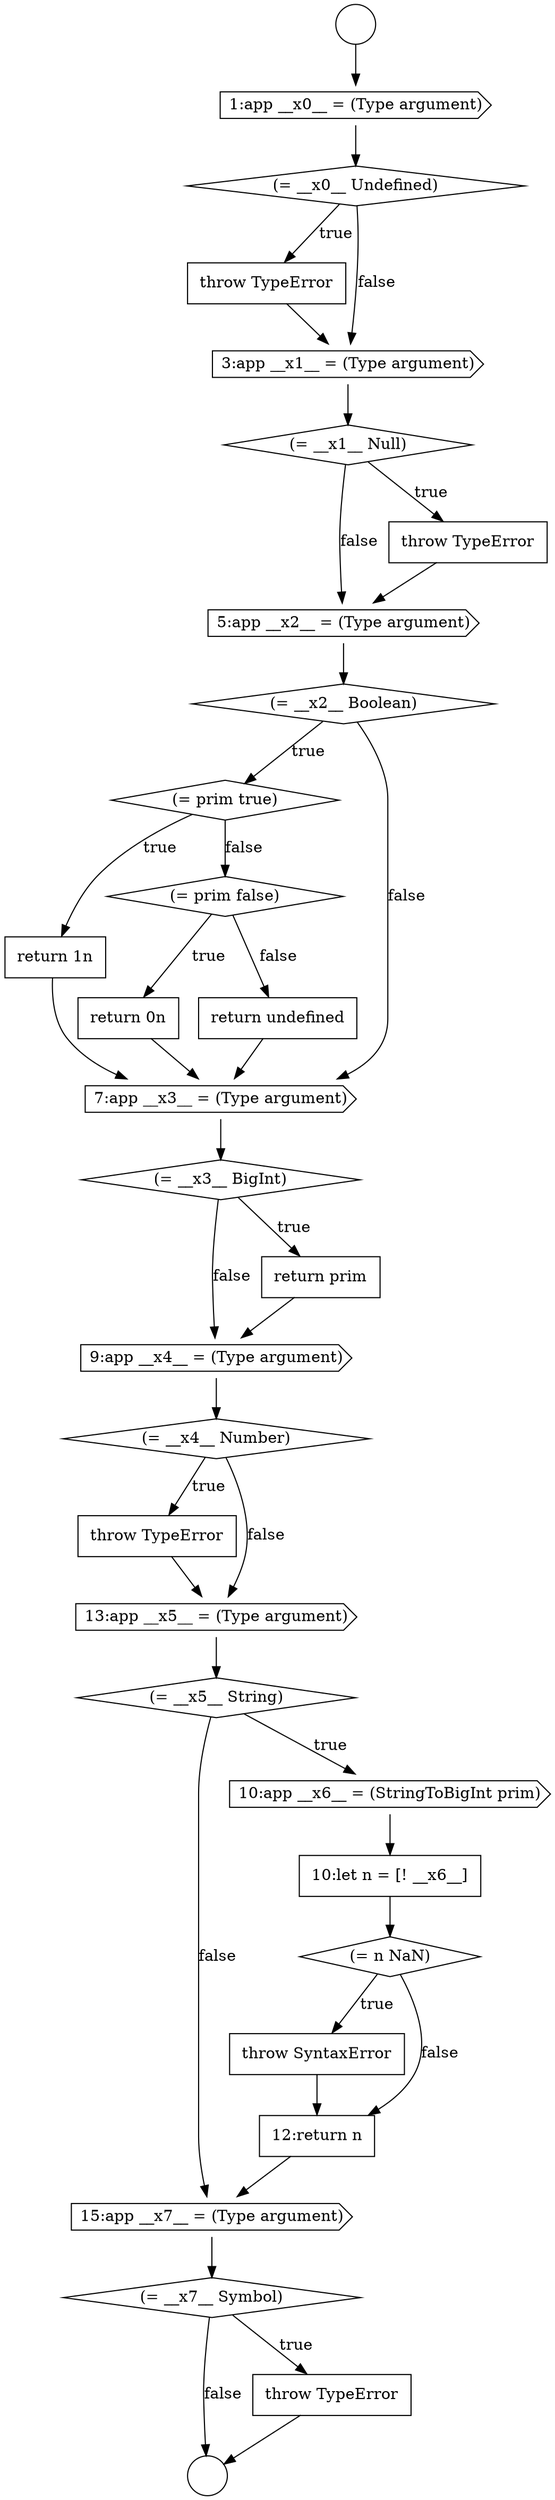digraph {
  node21353 [shape=cds, label=<<font color="black">15:app __x7__ = (Type argument)</font>> color="black" fillcolor="white" style=filled]
  node21343 [shape=cds, label=<<font color="black">9:app __x4__ = (Type argument)</font>> color="black" fillcolor="white" style=filled]
  node21342 [shape=none, margin=0, label=<<font color="black">
    <table border="0" cellborder="1" cellspacing="0" cellpadding="10">
      <tr><td align="left">return prim</td></tr>
    </table>
  </font>> color="black" fillcolor="white" style=filled]
  node21345 [shape=none, margin=0, label=<<font color="black">
    <table border="0" cellborder="1" cellspacing="0" cellpadding="10">
      <tr><td align="left">throw TypeError</td></tr>
    </table>
  </font>> color="black" fillcolor="white" style=filled]
  node21338 [shape=none, margin=0, label=<<font color="black">
    <table border="0" cellborder="1" cellspacing="0" cellpadding="10">
      <tr><td align="left">return 0n</td></tr>
    </table>
  </font>> color="black" fillcolor="white" style=filled]
  node21349 [shape=none, margin=0, label=<<font color="black">
    <table border="0" cellborder="1" cellspacing="0" cellpadding="10">
      <tr><td align="left">10:let n = [! __x6__]</td></tr>
    </table>
  </font>> color="black" fillcolor="white" style=filled]
  node21336 [shape=none, margin=0, label=<<font color="black">
    <table border="0" cellborder="1" cellspacing="0" cellpadding="10">
      <tr><td align="left">return 1n</td></tr>
    </table>
  </font>> color="black" fillcolor="white" style=filled]
  node21337 [shape=diamond, label=<<font color="black">(= prim false)</font>> color="black" fillcolor="white" style=filled]
  node21333 [shape=cds, label=<<font color="black">5:app __x2__ = (Type argument)</font>> color="black" fillcolor="white" style=filled]
  node21347 [shape=diamond, label=<<font color="black">(= __x5__ String)</font>> color="black" fillcolor="white" style=filled]
  node21334 [shape=diamond, label=<<font color="black">(= __x2__ Boolean)</font>> color="black" fillcolor="white" style=filled]
  node21344 [shape=diamond, label=<<font color="black">(= __x4__ Number)</font>> color="black" fillcolor="white" style=filled]
  node21351 [shape=none, margin=0, label=<<font color="black">
    <table border="0" cellborder="1" cellspacing="0" cellpadding="10">
      <tr><td align="left">throw SyntaxError</td></tr>
    </table>
  </font>> color="black" fillcolor="white" style=filled]
  node21331 [shape=diamond, label=<<font color="black">(= __x1__ Null)</font>> color="black" fillcolor="white" style=filled]
  node21348 [shape=cds, label=<<font color="black">10:app __x6__ = (StringToBigInt prim)</font>> color="black" fillcolor="white" style=filled]
  node21326 [shape=circle label=" " color="black" fillcolor="white" style=filled]
  node21354 [shape=diamond, label=<<font color="black">(= __x7__ Symbol)</font>> color="black" fillcolor="white" style=filled]
  node21339 [shape=none, margin=0, label=<<font color="black">
    <table border="0" cellborder="1" cellspacing="0" cellpadding="10">
      <tr><td align="left">return undefined</td></tr>
    </table>
  </font>> color="black" fillcolor="white" style=filled]
  node21335 [shape=diamond, label=<<font color="black">(= prim true)</font>> color="black" fillcolor="white" style=filled]
  node21352 [shape=none, margin=0, label=<<font color="black">
    <table border="0" cellborder="1" cellspacing="0" cellpadding="10">
      <tr><td align="left">12:return n</td></tr>
    </table>
  </font>> color="black" fillcolor="white" style=filled]
  node21325 [shape=circle label=" " color="black" fillcolor="white" style=filled]
  node21332 [shape=none, margin=0, label=<<font color="black">
    <table border="0" cellborder="1" cellspacing="0" cellpadding="10">
      <tr><td align="left">throw TypeError</td></tr>
    </table>
  </font>> color="black" fillcolor="white" style=filled]
  node21346 [shape=cds, label=<<font color="black">13:app __x5__ = (Type argument)</font>> color="black" fillcolor="white" style=filled]
  node21341 [shape=diamond, label=<<font color="black">(= __x3__ BigInt)</font>> color="black" fillcolor="white" style=filled]
  node21329 [shape=none, margin=0, label=<<font color="black">
    <table border="0" cellborder="1" cellspacing="0" cellpadding="10">
      <tr><td align="left">throw TypeError</td></tr>
    </table>
  </font>> color="black" fillcolor="white" style=filled]
  node21350 [shape=diamond, label=<<font color="black">(= n NaN)</font>> color="black" fillcolor="white" style=filled]
  node21328 [shape=diamond, label=<<font color="black">(= __x0__ Undefined)</font>> color="black" fillcolor="white" style=filled]
  node21327 [shape=cds, label=<<font color="black">1:app __x0__ = (Type argument)</font>> color="black" fillcolor="white" style=filled]
  node21330 [shape=cds, label=<<font color="black">3:app __x1__ = (Type argument)</font>> color="black" fillcolor="white" style=filled]
  node21355 [shape=none, margin=0, label=<<font color="black">
    <table border="0" cellborder="1" cellspacing="0" cellpadding="10">
      <tr><td align="left">throw TypeError</td></tr>
    </table>
  </font>> color="black" fillcolor="white" style=filled]
  node21340 [shape=cds, label=<<font color="black">7:app __x3__ = (Type argument)</font>> color="black" fillcolor="white" style=filled]
  node21335 -> node21336 [label=<<font color="black">true</font>> color="black"]
  node21335 -> node21337 [label=<<font color="black">false</font>> color="black"]
  node21330 -> node21331 [ color="black"]
  node21332 -> node21333 [ color="black"]
  node21333 -> node21334 [ color="black"]
  node21329 -> node21330 [ color="black"]
  node21349 -> node21350 [ color="black"]
  node21346 -> node21347 [ color="black"]
  node21354 -> node21355 [label=<<font color="black">true</font>> color="black"]
  node21354 -> node21326 [label=<<font color="black">false</font>> color="black"]
  node21353 -> node21354 [ color="black"]
  node21343 -> node21344 [ color="black"]
  node21344 -> node21345 [label=<<font color="black">true</font>> color="black"]
  node21344 -> node21346 [label=<<font color="black">false</font>> color="black"]
  node21342 -> node21343 [ color="black"]
  node21341 -> node21342 [label=<<font color="black">true</font>> color="black"]
  node21341 -> node21343 [label=<<font color="black">false</font>> color="black"]
  node21338 -> node21340 [ color="black"]
  node21350 -> node21351 [label=<<font color="black">true</font>> color="black"]
  node21350 -> node21352 [label=<<font color="black">false</font>> color="black"]
  node21327 -> node21328 [ color="black"]
  node21337 -> node21338 [label=<<font color="black">true</font>> color="black"]
  node21337 -> node21339 [label=<<font color="black">false</font>> color="black"]
  node21339 -> node21340 [ color="black"]
  node21334 -> node21335 [label=<<font color="black">true</font>> color="black"]
  node21334 -> node21340 [label=<<font color="black">false</font>> color="black"]
  node21336 -> node21340 [ color="black"]
  node21331 -> node21332 [label=<<font color="black">true</font>> color="black"]
  node21331 -> node21333 [label=<<font color="black">false</font>> color="black"]
  node21340 -> node21341 [ color="black"]
  node21352 -> node21353 [ color="black"]
  node21345 -> node21346 [ color="black"]
  node21355 -> node21326 [ color="black"]
  node21325 -> node21327 [ color="black"]
  node21328 -> node21329 [label=<<font color="black">true</font>> color="black"]
  node21328 -> node21330 [label=<<font color="black">false</font>> color="black"]
  node21351 -> node21352 [ color="black"]
  node21348 -> node21349 [ color="black"]
  node21347 -> node21348 [label=<<font color="black">true</font>> color="black"]
  node21347 -> node21353 [label=<<font color="black">false</font>> color="black"]
}
